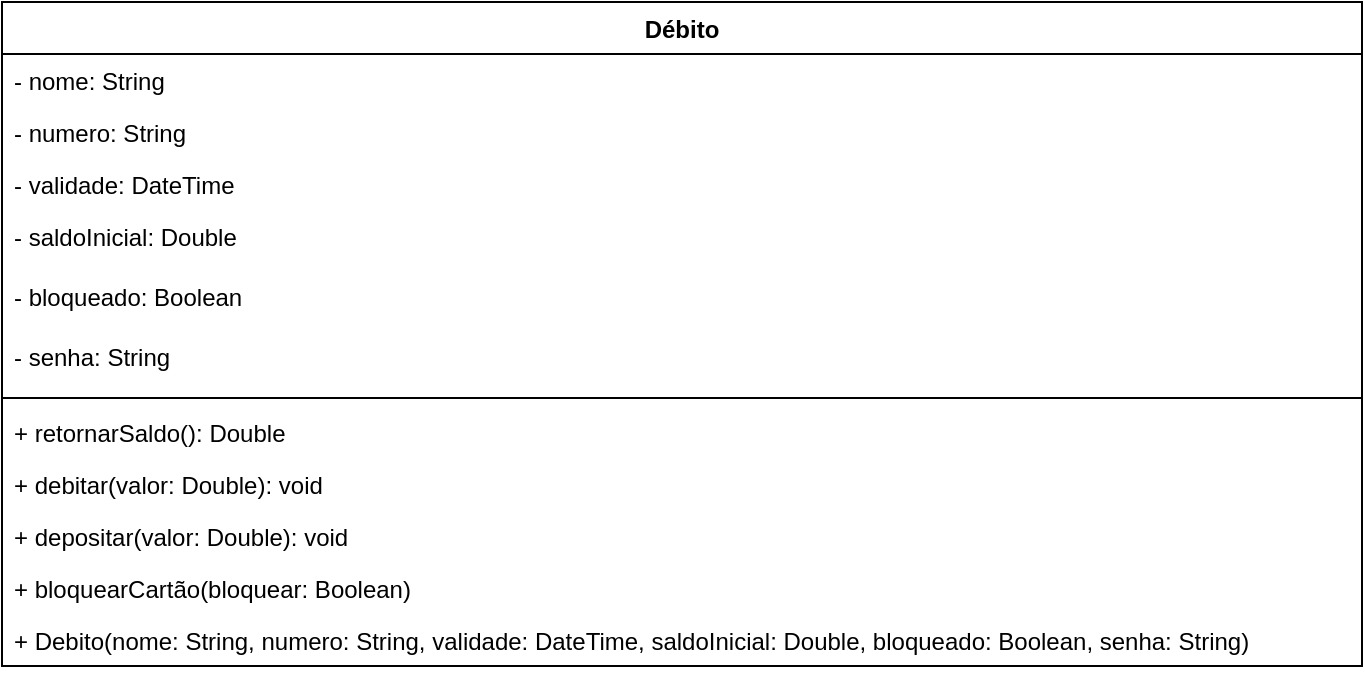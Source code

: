 <mxfile version="16.6.3" type="device"><diagram id="1osAcangbvpEJY8vD-ng" name="Page-1"><mxGraphModel dx="1108" dy="474" grid="1" gridSize="10" guides="1" tooltips="1" connect="1" arrows="1" fold="1" page="1" pageScale="1" pageWidth="827" pageHeight="1169" math="0" shadow="0"><root><mxCell id="0"/><mxCell id="1" parent="0"/><mxCell id="QtdhgJ25Nn_wfjpJK8U4-6" value="Débito" style="swimlane;fontStyle=1;align=center;verticalAlign=top;childLayout=stackLayout;horizontal=1;startSize=26;horizontalStack=0;resizeParent=1;resizeParentMax=0;resizeLast=0;collapsible=1;marginBottom=0;" vertex="1" parent="1"><mxGeometry x="80" y="70" width="680" height="332" as="geometry"/></mxCell><mxCell id="QtdhgJ25Nn_wfjpJK8U4-7" value="- nome: String" style="text;strokeColor=none;fillColor=none;align=left;verticalAlign=top;spacingLeft=4;spacingRight=4;overflow=hidden;rotatable=0;points=[[0,0.5],[1,0.5]];portConstraint=eastwest;" vertex="1" parent="QtdhgJ25Nn_wfjpJK8U4-6"><mxGeometry y="26" width="680" height="26" as="geometry"/></mxCell><mxCell id="QtdhgJ25Nn_wfjpJK8U4-10" value="- numero: String" style="text;strokeColor=none;fillColor=none;align=left;verticalAlign=top;spacingLeft=4;spacingRight=4;overflow=hidden;rotatable=0;points=[[0,0.5],[1,0.5]];portConstraint=eastwest;" vertex="1" parent="QtdhgJ25Nn_wfjpJK8U4-6"><mxGeometry y="52" width="680" height="26" as="geometry"/></mxCell><mxCell id="QtdhgJ25Nn_wfjpJK8U4-11" value="- validade: DateTime" style="text;strokeColor=none;fillColor=none;align=left;verticalAlign=top;spacingLeft=4;spacingRight=4;overflow=hidden;rotatable=0;points=[[0,0.5],[1,0.5]];portConstraint=eastwest;" vertex="1" parent="QtdhgJ25Nn_wfjpJK8U4-6"><mxGeometry y="78" width="680" height="26" as="geometry"/></mxCell><mxCell id="QtdhgJ25Nn_wfjpJK8U4-12" value="- saldoInicial: Double" style="text;strokeColor=none;fillColor=none;align=left;verticalAlign=top;spacingLeft=4;spacingRight=4;overflow=hidden;rotatable=0;points=[[0,0.5],[1,0.5]];portConstraint=eastwest;" vertex="1" parent="QtdhgJ25Nn_wfjpJK8U4-6"><mxGeometry y="104" width="680" height="30" as="geometry"/></mxCell><mxCell id="QtdhgJ25Nn_wfjpJK8U4-18" value="- bloqueado: Boolean" style="text;strokeColor=none;fillColor=none;align=left;verticalAlign=top;spacingLeft=4;spacingRight=4;overflow=hidden;rotatable=0;points=[[0,0.5],[1,0.5]];portConstraint=eastwest;" vertex="1" parent="QtdhgJ25Nn_wfjpJK8U4-6"><mxGeometry y="134" width="680" height="30" as="geometry"/></mxCell><mxCell id="QtdhgJ25Nn_wfjpJK8U4-19" value="- senha: String" style="text;strokeColor=none;fillColor=none;align=left;verticalAlign=top;spacingLeft=4;spacingRight=4;overflow=hidden;rotatable=0;points=[[0,0.5],[1,0.5]];portConstraint=eastwest;" vertex="1" parent="QtdhgJ25Nn_wfjpJK8U4-6"><mxGeometry y="164" width="680" height="30" as="geometry"/></mxCell><mxCell id="QtdhgJ25Nn_wfjpJK8U4-8" value="" style="line;strokeWidth=1;fillColor=none;align=left;verticalAlign=middle;spacingTop=-1;spacingLeft=3;spacingRight=3;rotatable=0;labelPosition=right;points=[];portConstraint=eastwest;" vertex="1" parent="QtdhgJ25Nn_wfjpJK8U4-6"><mxGeometry y="194" width="680" height="8" as="geometry"/></mxCell><mxCell id="QtdhgJ25Nn_wfjpJK8U4-13" value="+ retornarSaldo(): Double " style="text;strokeColor=none;fillColor=none;align=left;verticalAlign=top;spacingLeft=4;spacingRight=4;overflow=hidden;rotatable=0;points=[[0,0.5],[1,0.5]];portConstraint=eastwest;" vertex="1" parent="QtdhgJ25Nn_wfjpJK8U4-6"><mxGeometry y="202" width="680" height="26" as="geometry"/></mxCell><mxCell id="QtdhgJ25Nn_wfjpJK8U4-14" value="+ debitar(valor: Double): void " style="text;strokeColor=none;fillColor=none;align=left;verticalAlign=top;spacingLeft=4;spacingRight=4;overflow=hidden;rotatable=0;points=[[0,0.5],[1,0.5]];portConstraint=eastwest;" vertex="1" parent="QtdhgJ25Nn_wfjpJK8U4-6"><mxGeometry y="228" width="680" height="26" as="geometry"/></mxCell><mxCell id="QtdhgJ25Nn_wfjpJK8U4-15" value="+ depositar(valor: Double): void " style="text;strokeColor=none;fillColor=none;align=left;verticalAlign=top;spacingLeft=4;spacingRight=4;overflow=hidden;rotatable=0;points=[[0,0.5],[1,0.5]];portConstraint=eastwest;" vertex="1" parent="QtdhgJ25Nn_wfjpJK8U4-6"><mxGeometry y="254" width="680" height="26" as="geometry"/></mxCell><mxCell id="QtdhgJ25Nn_wfjpJK8U4-17" value="+ bloquearCartão(bloquear: Boolean) " style="text;strokeColor=none;fillColor=none;align=left;verticalAlign=top;spacingLeft=4;spacingRight=4;overflow=hidden;rotatable=0;points=[[0,0.5],[1,0.5]];portConstraint=eastwest;" vertex="1" parent="QtdhgJ25Nn_wfjpJK8U4-6"><mxGeometry y="280" width="680" height="26" as="geometry"/></mxCell><mxCell id="QtdhgJ25Nn_wfjpJK8U4-16" value="+ Debito(nome: String, numero: String, validade: DateTime, saldoInicial: Double, bloqueado: Boolean, senha: String) " style="text;strokeColor=none;fillColor=none;align=left;verticalAlign=top;spacingLeft=4;spacingRight=4;overflow=hidden;rotatable=0;points=[[0,0.5],[1,0.5]];portConstraint=eastwest;" vertex="1" parent="QtdhgJ25Nn_wfjpJK8U4-6"><mxGeometry y="306" width="680" height="26" as="geometry"/></mxCell></root></mxGraphModel></diagram></mxfile>